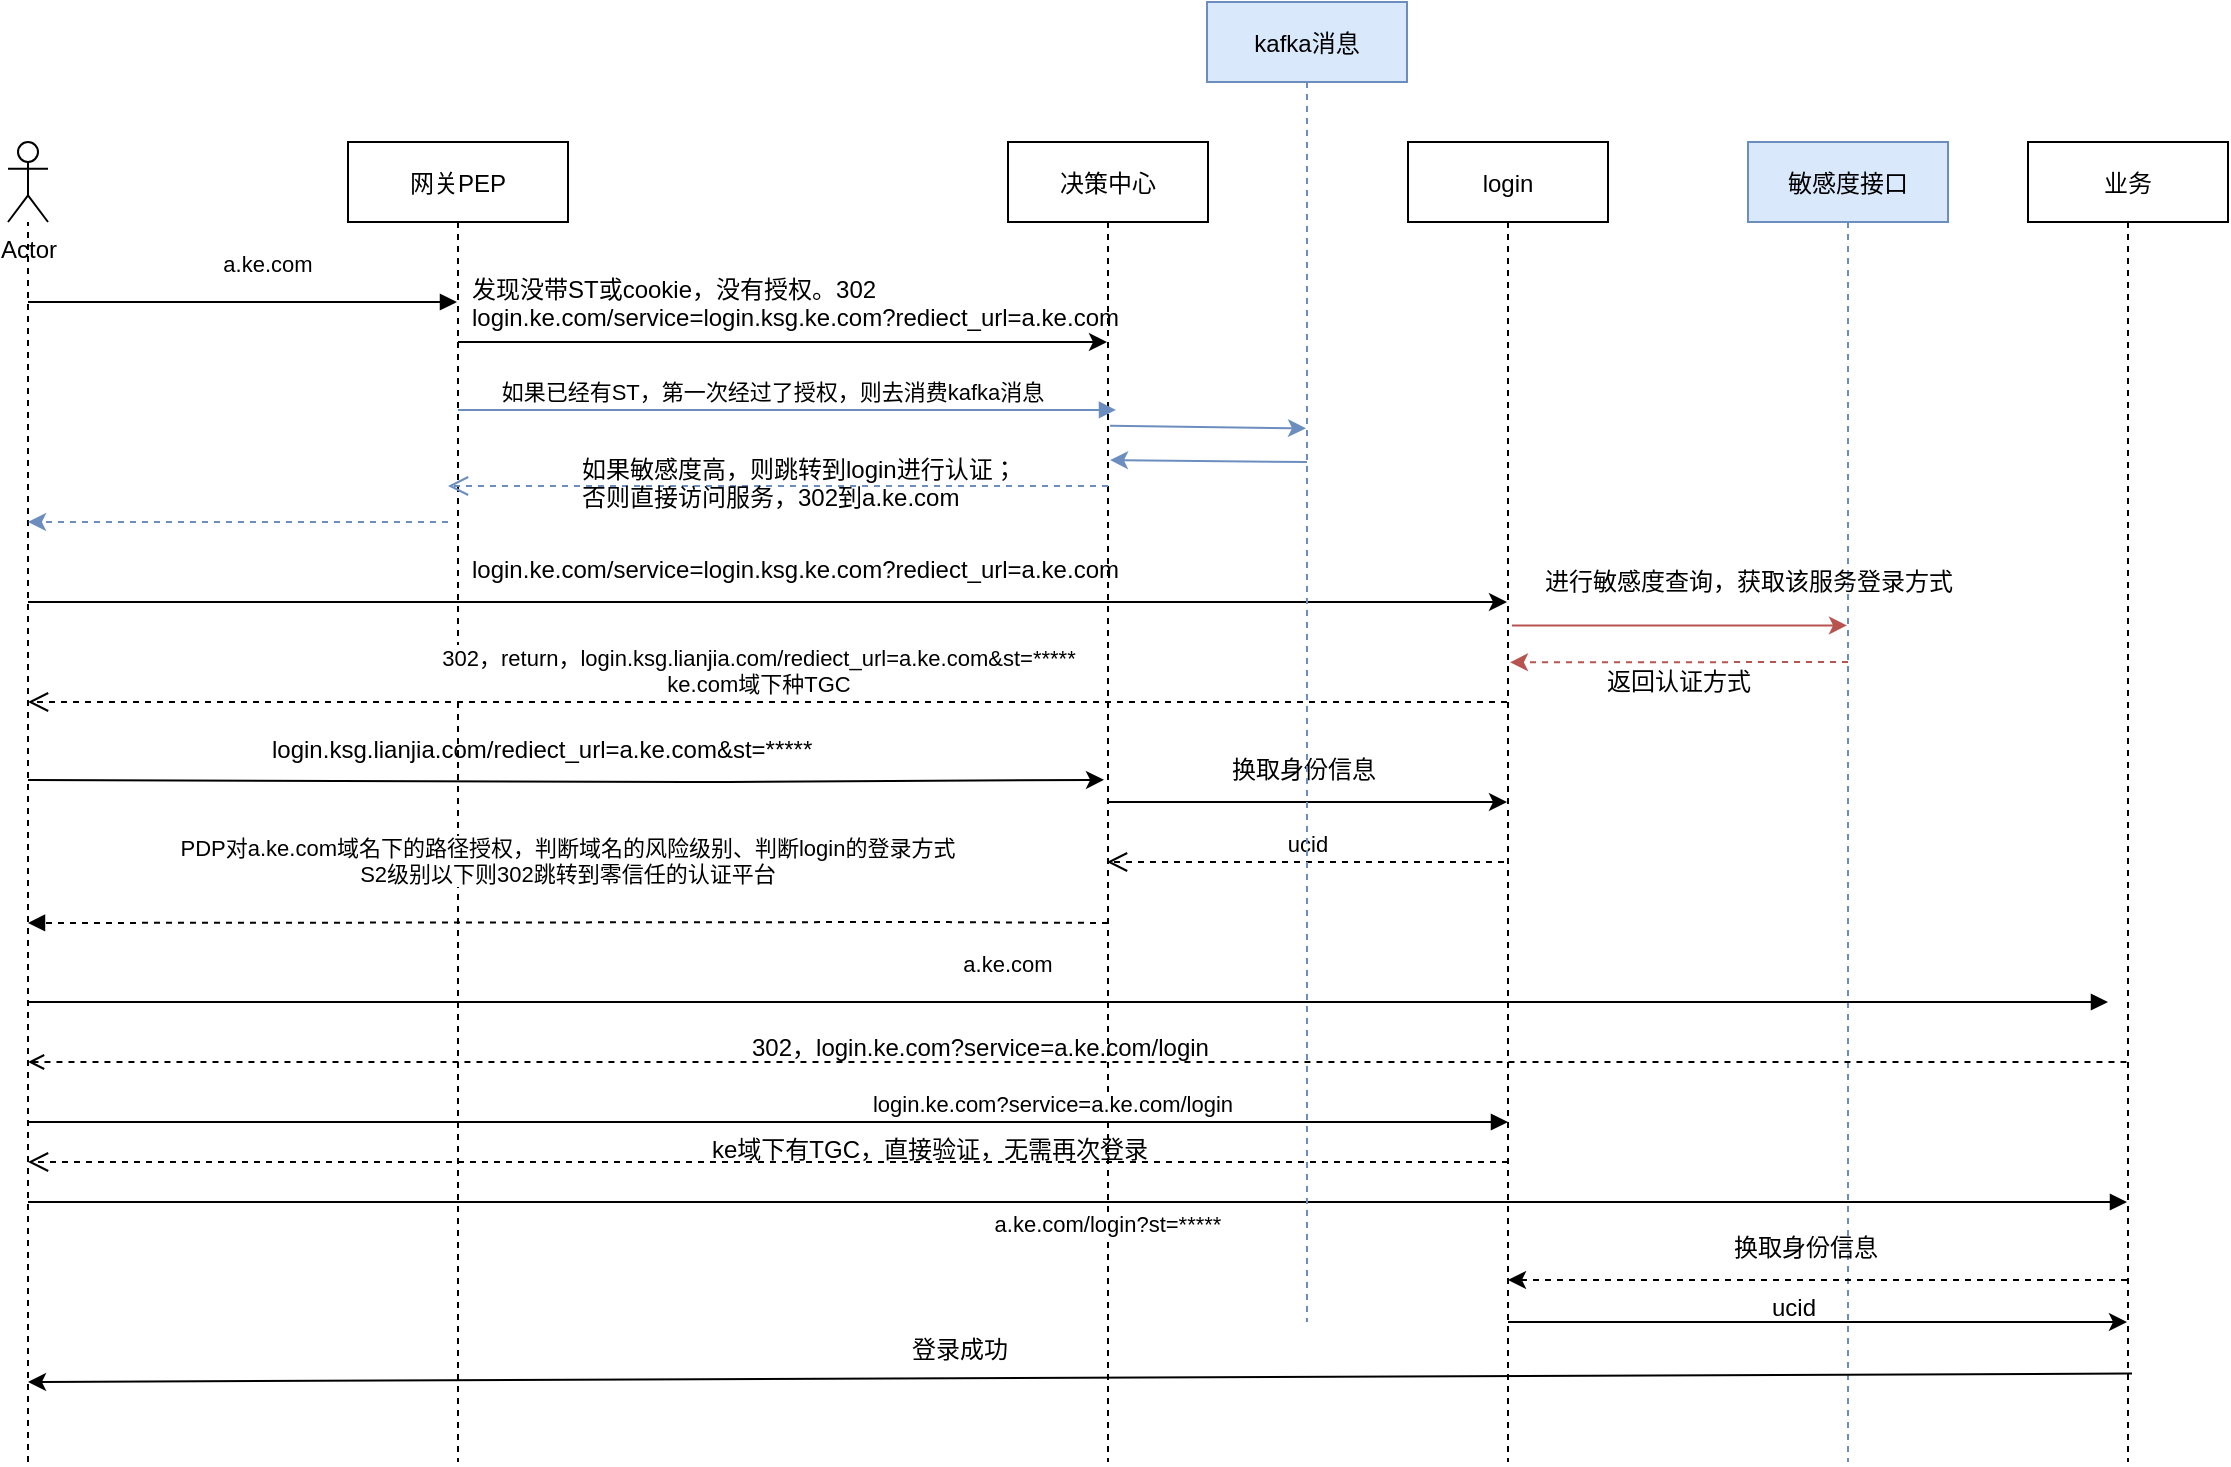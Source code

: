 <mxfile version="13.11.0" type="github">
  <diagram id="kgpKYQtTHZ0yAKxKKP6v" name="Page-1">
    <mxGraphModel dx="1038" dy="547" grid="1" gridSize="10" guides="1" tooltips="1" connect="1" arrows="0" fold="1" page="1" pageScale="1" pageWidth="2339" pageHeight="3300" math="0" shadow="0">
      <root>
        <mxCell id="0" />
        <mxCell id="1" parent="0" />
        <mxCell id="3nuBFxr9cyL0pnOWT2aG-5" value="网关PEP" style="shape=umlLifeline;perimeter=lifelinePerimeter;container=1;collapsible=0;recursiveResize=0;rounded=0;shadow=0;strokeWidth=1;" parent="1" vertex="1">
          <mxGeometry x="320" y="80" width="110" height="660" as="geometry" />
        </mxCell>
        <mxCell id="3nuBFxr9cyL0pnOWT2aG-8" value="a.ke.com" style="verticalAlign=bottom;endArrow=block;shadow=0;strokeWidth=1;" parent="1" target="3nuBFxr9cyL0pnOWT2aG-5" edge="1">
          <mxGeometry x="0.118" y="10" relative="1" as="geometry">
            <mxPoint x="160" y="160" as="sourcePoint" />
            <mxPoint x="345" y="160.0" as="targetPoint" />
            <mxPoint as="offset" />
          </mxGeometry>
        </mxCell>
        <mxCell id="vI5zeRo2F1aZtrcYhNLY-5" value="login" style="shape=umlLifeline;perimeter=lifelinePerimeter;container=1;collapsible=0;recursiveResize=0;rounded=0;shadow=0;strokeWidth=1;" parent="1" vertex="1">
          <mxGeometry x="850" y="80" width="100" height="660" as="geometry" />
        </mxCell>
        <mxCell id="vI5zeRo2F1aZtrcYhNLY-7" value="敏感度接口" style="shape=umlLifeline;perimeter=lifelinePerimeter;container=1;collapsible=0;recursiveResize=0;rounded=0;shadow=0;strokeWidth=1;fillColor=#dae8fc;strokeColor=#6c8ebf;" parent="1" vertex="1">
          <mxGeometry x="1020" y="80" width="100" height="660" as="geometry" />
        </mxCell>
        <mxCell id="vI5zeRo2F1aZtrcYhNLY-65" value="" style="endArrow=classic;html=1;dashed=1;" parent="vI5zeRo2F1aZtrcYhNLY-7" source="vI5zeRo2F1aZtrcYhNLY-10" edge="1">
          <mxGeometry width="50" height="50" relative="1" as="geometry">
            <mxPoint x="93.5" y="569" as="sourcePoint" />
            <mxPoint x="-120" y="569" as="targetPoint" />
            <Array as="points" />
          </mxGeometry>
        </mxCell>
        <mxCell id="vI5zeRo2F1aZtrcYhNLY-8" value="&lt;div&gt;发现没带ST或cookie，没有授权。302&lt;/div&gt;&lt;div&gt;login.ke.com/service=login.ksg.ke.com?rediect_url=a.ke.com&lt;/div&gt;" style="text;whiteSpace=wrap;html=1;" parent="1" vertex="1">
          <mxGeometry x="380" y="140" width="390" height="30" as="geometry" />
        </mxCell>
        <mxCell id="vI5zeRo2F1aZtrcYhNLY-9" value="" style="endArrow=classic;html=1;" parent="1" source="3nuBFxr9cyL0pnOWT2aG-5" target="vI5zeRo2F1aZtrcYhNLY-11" edge="1">
          <mxGeometry width="50" height="50" relative="1" as="geometry">
            <mxPoint x="260" y="180" as="sourcePoint" />
            <mxPoint x="430" y="130" as="targetPoint" />
            <Array as="points">
              <mxPoint x="500" y="180" />
            </Array>
          </mxGeometry>
        </mxCell>
        <mxCell id="vI5zeRo2F1aZtrcYhNLY-10" value="业务" style="shape=umlLifeline;perimeter=lifelinePerimeter;container=1;collapsible=0;recursiveResize=0;rounded=0;shadow=0;strokeWidth=1;" parent="1" vertex="1">
          <mxGeometry x="1160" y="80" width="100" height="660" as="geometry" />
        </mxCell>
        <mxCell id="vI5zeRo2F1aZtrcYhNLY-11" value="决策中心" style="shape=umlLifeline;perimeter=lifelinePerimeter;container=1;collapsible=0;recursiveResize=0;rounded=0;shadow=0;strokeWidth=1;" parent="1" vertex="1">
          <mxGeometry x="650" y="80" width="100" height="660" as="geometry" />
        </mxCell>
        <mxCell id="vI5zeRo2F1aZtrcYhNLY-12" value="" style="endArrow=classic;html=1;" parent="1" edge="1">
          <mxGeometry width="50" height="50" relative="1" as="geometry">
            <mxPoint x="160" y="310" as="sourcePoint" />
            <mxPoint x="899.5" y="310" as="targetPoint" />
            <Array as="points">
              <mxPoint x="580" y="310" />
            </Array>
          </mxGeometry>
        </mxCell>
        <mxCell id="vI5zeRo2F1aZtrcYhNLY-14" value="a.ke.com/login?st=*****" style="verticalAlign=bottom;endArrow=block;shadow=0;strokeWidth=1;" parent="1" target="vI5zeRo2F1aZtrcYhNLY-10" edge="1">
          <mxGeometry x="0.029" y="-20" relative="1" as="geometry">
            <mxPoint x="160" y="610" as="sourcePoint" />
            <mxPoint x="1250" y="600.0" as="targetPoint" />
            <mxPoint as="offset" />
          </mxGeometry>
        </mxCell>
        <mxCell id="vI5zeRo2F1aZtrcYhNLY-19" value="login.ksg.lianjia.com/rediect_url=a.ke.com&amp;amp;st=*****" style="text;whiteSpace=wrap;html=1;" parent="1" vertex="1">
          <mxGeometry x="280" y="370" width="390" height="30" as="geometry" />
        </mxCell>
        <mxCell id="vI5zeRo2F1aZtrcYhNLY-20" value="ucid" style="verticalAlign=bottom;endArrow=open;dashed=1;endSize=8;shadow=0;strokeWidth=1;exitX=0.48;exitY=0.627;exitDx=0;exitDy=0;exitPerimeter=0;" parent="1" edge="1">
          <mxGeometry x="-0.013" relative="1" as="geometry">
            <mxPoint x="699.5" y="440" as="targetPoint" />
            <mxPoint x="898" y="440" as="sourcePoint" />
            <Array as="points" />
            <mxPoint as="offset" />
          </mxGeometry>
        </mxCell>
        <mxCell id="vI5zeRo2F1aZtrcYhNLY-25" value="如果已经有ST，第一次经过了授权，则去消费kafka消息" style="verticalAlign=bottom;endArrow=block;shadow=0;strokeWidth=1;entryX=0.54;entryY=0.203;entryDx=0;entryDy=0;entryPerimeter=0;fillColor=#dae8fc;strokeColor=#6c8ebf;" parent="1" target="vI5zeRo2F1aZtrcYhNLY-11" edge="1" source="3nuBFxr9cyL0pnOWT2aG-5">
          <mxGeometry x="-0.042" relative="1" as="geometry">
            <mxPoint x="380" y="214" as="sourcePoint" />
            <mxPoint x="1073" y="220.0" as="targetPoint" />
            <mxPoint as="offset" />
            <Array as="points">
              <mxPoint x="560" y="214" />
            </Array>
          </mxGeometry>
        </mxCell>
        <mxCell id="vI5zeRo2F1aZtrcYhNLY-26" value="302，return，login.ksg.lianjia.com/rediect_url=a.ke.com&amp;st=*****&#xa;ke.com域下种TGC" style="verticalAlign=bottom;endArrow=open;dashed=1;endSize=8;shadow=0;strokeWidth=1;exitX=0.495;exitY=0.303;exitDx=0;exitDy=0;exitPerimeter=0;" parent="1" edge="1">
          <mxGeometry x="0.012" relative="1" as="geometry">
            <mxPoint x="160" y="360" as="targetPoint" />
            <mxPoint x="899.5" y="359.98" as="sourcePoint" />
            <Array as="points" />
            <mxPoint as="offset" />
          </mxGeometry>
        </mxCell>
        <mxCell id="vI5zeRo2F1aZtrcYhNLY-27" value="" style="endArrow=classic;html=1;entryX=0.48;entryY=0.362;entryDx=0;entryDy=0;entryPerimeter=0;" parent="1" edge="1">
          <mxGeometry width="50" height="50" relative="1" as="geometry">
            <mxPoint x="160" y="399" as="sourcePoint" />
            <mxPoint x="698" y="398.92" as="targetPoint" />
            <Array as="points">
              <mxPoint x="500" y="400" />
            </Array>
          </mxGeometry>
        </mxCell>
        <mxCell id="vI5zeRo2F1aZtrcYhNLY-28" value="" style="endArrow=classic;html=1;" parent="1" edge="1">
          <mxGeometry width="50" height="50" relative="1" as="geometry">
            <mxPoint x="699.5" y="410" as="sourcePoint" />
            <mxPoint x="899.5" y="410" as="targetPoint" />
            <Array as="points">
              <mxPoint x="770" y="410" />
            </Array>
          </mxGeometry>
        </mxCell>
        <mxCell id="vI5zeRo2F1aZtrcYhNLY-29" value="换取身份信息" style="text;whiteSpace=wrap;html=1;" parent="1" vertex="1">
          <mxGeometry x="760" y="380" width="90" height="30" as="geometry" />
        </mxCell>
        <mxCell id="vI5zeRo2F1aZtrcYhNLY-32" value="" style="verticalAlign=bottom;endArrow=open;dashed=1;endSize=8;shadow=0;strokeWidth=1;fillColor=#dae8fc;strokeColor=#6c8ebf;" parent="1" edge="1">
          <mxGeometry x="-0.013" y="-10" relative="1" as="geometry">
            <mxPoint x="370" y="252" as="targetPoint" />
            <mxPoint x="700" y="252" as="sourcePoint" />
            <Array as="points" />
            <mxPoint as="offset" />
          </mxGeometry>
        </mxCell>
        <mxCell id="vI5zeRo2F1aZtrcYhNLY-36" value="a.ke.com" style="verticalAlign=bottom;endArrow=block;shadow=0;strokeWidth=1;" parent="1" edge="1">
          <mxGeometry x="-0.058" y="10" relative="1" as="geometry">
            <mxPoint x="160" y="510" as="sourcePoint" />
            <mxPoint x="1200" y="510" as="targetPoint" />
            <mxPoint as="offset" />
          </mxGeometry>
        </mxCell>
        <mxCell id="vI5zeRo2F1aZtrcYhNLY-38" value="登录成功" style="text;whiteSpace=wrap;html=1;" parent="1" vertex="1">
          <mxGeometry x="600" y="670" width="60" height="40" as="geometry" />
        </mxCell>
        <mxCell id="vI5zeRo2F1aZtrcYhNLY-40" value="login.ke.com?service=a.ke.com/login" style="verticalAlign=bottom;endArrow=block;shadow=0;strokeWidth=1;" parent="1" edge="1">
          <mxGeometry x="0.385" relative="1" as="geometry">
            <mxPoint x="160" y="570" as="sourcePoint" />
            <mxPoint x="900" y="570" as="targetPoint" />
            <mxPoint as="offset" />
          </mxGeometry>
        </mxCell>
        <mxCell id="vI5zeRo2F1aZtrcYhNLY-35" value="302，login.ke.com?service=a.ke.com/login" style="text;whiteSpace=wrap;html=1;" parent="1" vertex="1">
          <mxGeometry x="520" y="519" width="300" height="30" as="geometry" />
        </mxCell>
        <mxCell id="vI5zeRo2F1aZtrcYhNLY-42" value="ke域下有TGC，直接验证，无需再次登录" style="text;whiteSpace=wrap;html=1;" parent="1" vertex="1">
          <mxGeometry x="500" y="570" width="320" height="30" as="geometry" />
        </mxCell>
        <mxCell id="vI5zeRo2F1aZtrcYhNLY-43" value="" style="verticalAlign=bottom;endArrow=open;dashed=1;endSize=8;shadow=0;strokeWidth=1;" parent="1" edge="1">
          <mxGeometry x="-0.013" y="-10" relative="1" as="geometry">
            <mxPoint x="160" y="590" as="targetPoint" />
            <mxPoint x="900" y="590" as="sourcePoint" />
            <mxPoint as="offset" />
          </mxGeometry>
        </mxCell>
        <mxCell id="vI5zeRo2F1aZtrcYhNLY-45" value="" style="endArrow=none;dashed=1;html=1;startArrow=open;startFill=0;" parent="1" target="vI5zeRo2F1aZtrcYhNLY-10" edge="1">
          <mxGeometry width="50" height="50" relative="1" as="geometry">
            <mxPoint x="160" y="540" as="sourcePoint" />
            <mxPoint x="770" y="480" as="targetPoint" />
            <Array as="points">
              <mxPoint x="690" y="540" />
              <mxPoint x="950" y="540" />
            </Array>
          </mxGeometry>
        </mxCell>
        <mxCell id="vI5zeRo2F1aZtrcYhNLY-49" value="" style="endArrow=classic;html=1;exitX=0.52;exitY=0.933;exitDx=0;exitDy=0;exitPerimeter=0;" parent="1" source="vI5zeRo2F1aZtrcYhNLY-10" edge="1">
          <mxGeometry width="50" height="50" relative="1" as="geometry">
            <mxPoint x="800" y="530" as="sourcePoint" />
            <mxPoint x="160" y="700" as="targetPoint" />
          </mxGeometry>
        </mxCell>
        <mxCell id="vI5zeRo2F1aZtrcYhNLY-52" value="" style="endArrow=classic;html=1;" parent="1" target="vI5zeRo2F1aZtrcYhNLY-10" edge="1">
          <mxGeometry width="50" height="50" relative="1" as="geometry">
            <mxPoint x="900" y="670" as="sourcePoint" />
            <mxPoint x="1120" y="620" as="targetPoint" />
          </mxGeometry>
        </mxCell>
        <mxCell id="vI5zeRo2F1aZtrcYhNLY-53" value="PDP对a.ke.com域名下的路径授权，判断域名的风险级别、判断login的登录方式&#xa;S2级别以下则302跳转到零信任的认证平台" style="verticalAlign=bottom;endArrow=block;shadow=0;strokeWidth=1;dashed=1;" parent="1" edge="1">
          <mxGeometry x="-0.0" y="-15" relative="1" as="geometry">
            <mxPoint x="700" y="470.5" as="sourcePoint" />
            <mxPoint x="160" y="470.5" as="targetPoint" />
            <mxPoint as="offset" />
            <Array as="points">
              <mxPoint x="610.5" y="470" />
            </Array>
          </mxGeometry>
        </mxCell>
        <mxCell id="vI5zeRo2F1aZtrcYhNLY-55" value="login.ke.com/service=login.ksg.ke.com?rediect_url=a.ke.com" style="text;whiteSpace=wrap;html=1;" parent="1" vertex="1">
          <mxGeometry x="380" y="280" width="370" height="20" as="geometry" />
        </mxCell>
        <mxCell id="vI5zeRo2F1aZtrcYhNLY-56" value="如果敏感度高，则跳转到login进行认证；&lt;br&gt;否则直接访问服务，302到a.ke.com" style="text;whiteSpace=wrap;html=1;" parent="1" vertex="1">
          <mxGeometry x="435" y="230" width="260" height="30" as="geometry" />
        </mxCell>
        <mxCell id="vI5zeRo2F1aZtrcYhNLY-57" value="Actor" style="shape=umlActor;verticalLabelPosition=bottom;verticalAlign=top;html=1;outlineConnect=0;" parent="1" vertex="1">
          <mxGeometry x="150" y="80" width="20" height="40" as="geometry" />
        </mxCell>
        <mxCell id="vI5zeRo2F1aZtrcYhNLY-61" value="" style="endArrow=none;dashed=1;html=1;shadow=0;strokeWidth=1;" parent="1" edge="1">
          <mxGeometry width="50" height="50" relative="1" as="geometry">
            <mxPoint x="160" y="740" as="sourcePoint" />
            <mxPoint x="160" y="120" as="targetPoint" />
          </mxGeometry>
        </mxCell>
        <mxCell id="vI5zeRo2F1aZtrcYhNLY-63" value="换取身份信息" style="text;whiteSpace=wrap;html=1;" parent="1" vertex="1">
          <mxGeometry x="1010.5" y="619" width="90" height="30" as="geometry" />
        </mxCell>
        <mxCell id="vI5zeRo2F1aZtrcYhNLY-66" value="ucid" style="text;whiteSpace=wrap;html=1;" parent="1" vertex="1">
          <mxGeometry x="1030" y="649" width="90" height="30" as="geometry" />
        </mxCell>
        <mxCell id="74td1c7qcJoHeYoeXkeO-1" value="" style="endArrow=classic;html=1;exitX=0.52;exitY=0.245;exitDx=0;exitDy=0;exitPerimeter=0;fillColor=#f8cecc;strokeColor=#b85450;" edge="1" parent="1">
          <mxGeometry width="50" height="50" relative="1" as="geometry">
            <mxPoint x="902" y="321.7" as="sourcePoint" />
            <mxPoint x="1069.5" y="321.7" as="targetPoint" />
          </mxGeometry>
        </mxCell>
        <mxCell id="74td1c7qcJoHeYoeXkeO-2" value="" style="endArrow=classic;html=1;entryX=0.51;entryY=0.273;entryDx=0;entryDy=0;entryPerimeter=0;dashed=1;fillColor=#f8cecc;strokeColor=#b85450;" edge="1" parent="1">
          <mxGeometry width="50" height="50" relative="1" as="geometry">
            <mxPoint x="1070" y="340" as="sourcePoint" />
            <mxPoint x="901" y="340.18" as="targetPoint" />
          </mxGeometry>
        </mxCell>
        <mxCell id="74td1c7qcJoHeYoeXkeO-3" value="进行敏感度查询，获取该服务登录方式" style="text;html=1;align=center;verticalAlign=middle;resizable=0;points=[];autosize=1;" vertex="1" parent="1">
          <mxGeometry x="910" y="290" width="220" height="20" as="geometry" />
        </mxCell>
        <mxCell id="74td1c7qcJoHeYoeXkeO-4" value="返回认证方式" style="text;html=1;align=center;verticalAlign=middle;resizable=0;points=[];autosize=1;" vertex="1" parent="1">
          <mxGeometry x="940" y="340" width="90" height="20" as="geometry" />
        </mxCell>
        <mxCell id="74td1c7qcJoHeYoeXkeO-6" value="kafka消息" style="shape=umlLifeline;perimeter=lifelinePerimeter;container=1;collapsible=0;recursiveResize=0;rounded=0;shadow=0;strokeWidth=1;fillColor=#dae8fc;strokeColor=#6c8ebf;" vertex="1" parent="1">
          <mxGeometry x="749.5" y="10" width="100" height="660" as="geometry" />
        </mxCell>
        <mxCell id="74td1c7qcJoHeYoeXkeO-10" value="" style="endArrow=classic;html=1;entryX=0.495;entryY=0.323;entryDx=0;entryDy=0;entryPerimeter=0;exitX=0.51;exitY=0.215;exitDx=0;exitDy=0;exitPerimeter=0;fillColor=#dae8fc;strokeColor=#6c8ebf;" edge="1" parent="1" source="vI5zeRo2F1aZtrcYhNLY-11" target="74td1c7qcJoHeYoeXkeO-6">
          <mxGeometry width="50" height="50" relative="1" as="geometry">
            <mxPoint x="700" y="230" as="sourcePoint" />
            <mxPoint x="750" y="180" as="targetPoint" />
          </mxGeometry>
        </mxCell>
        <mxCell id="74td1c7qcJoHeYoeXkeO-11" value="" style="endArrow=classic;html=1;entryX=0.51;entryY=0.241;entryDx=0;entryDy=0;entryPerimeter=0;fillColor=#dae8fc;strokeColor=#6c8ebf;" edge="1" parent="1" target="vI5zeRo2F1aZtrcYhNLY-11">
          <mxGeometry width="50" height="50" relative="1" as="geometry">
            <mxPoint x="799.5" y="240" as="sourcePoint" />
            <mxPoint x="849.5" y="190" as="targetPoint" />
          </mxGeometry>
        </mxCell>
        <mxCell id="74td1c7qcJoHeYoeXkeO-12" value="" style="endArrow=classic;html=1;fillColor=#dae8fc;strokeColor=#6c8ebf;dashed=1;" edge="1" parent="1">
          <mxGeometry width="50" height="50" relative="1" as="geometry">
            <mxPoint x="370" y="270" as="sourcePoint" />
            <mxPoint x="160" y="270" as="targetPoint" />
          </mxGeometry>
        </mxCell>
      </root>
    </mxGraphModel>
  </diagram>
</mxfile>
